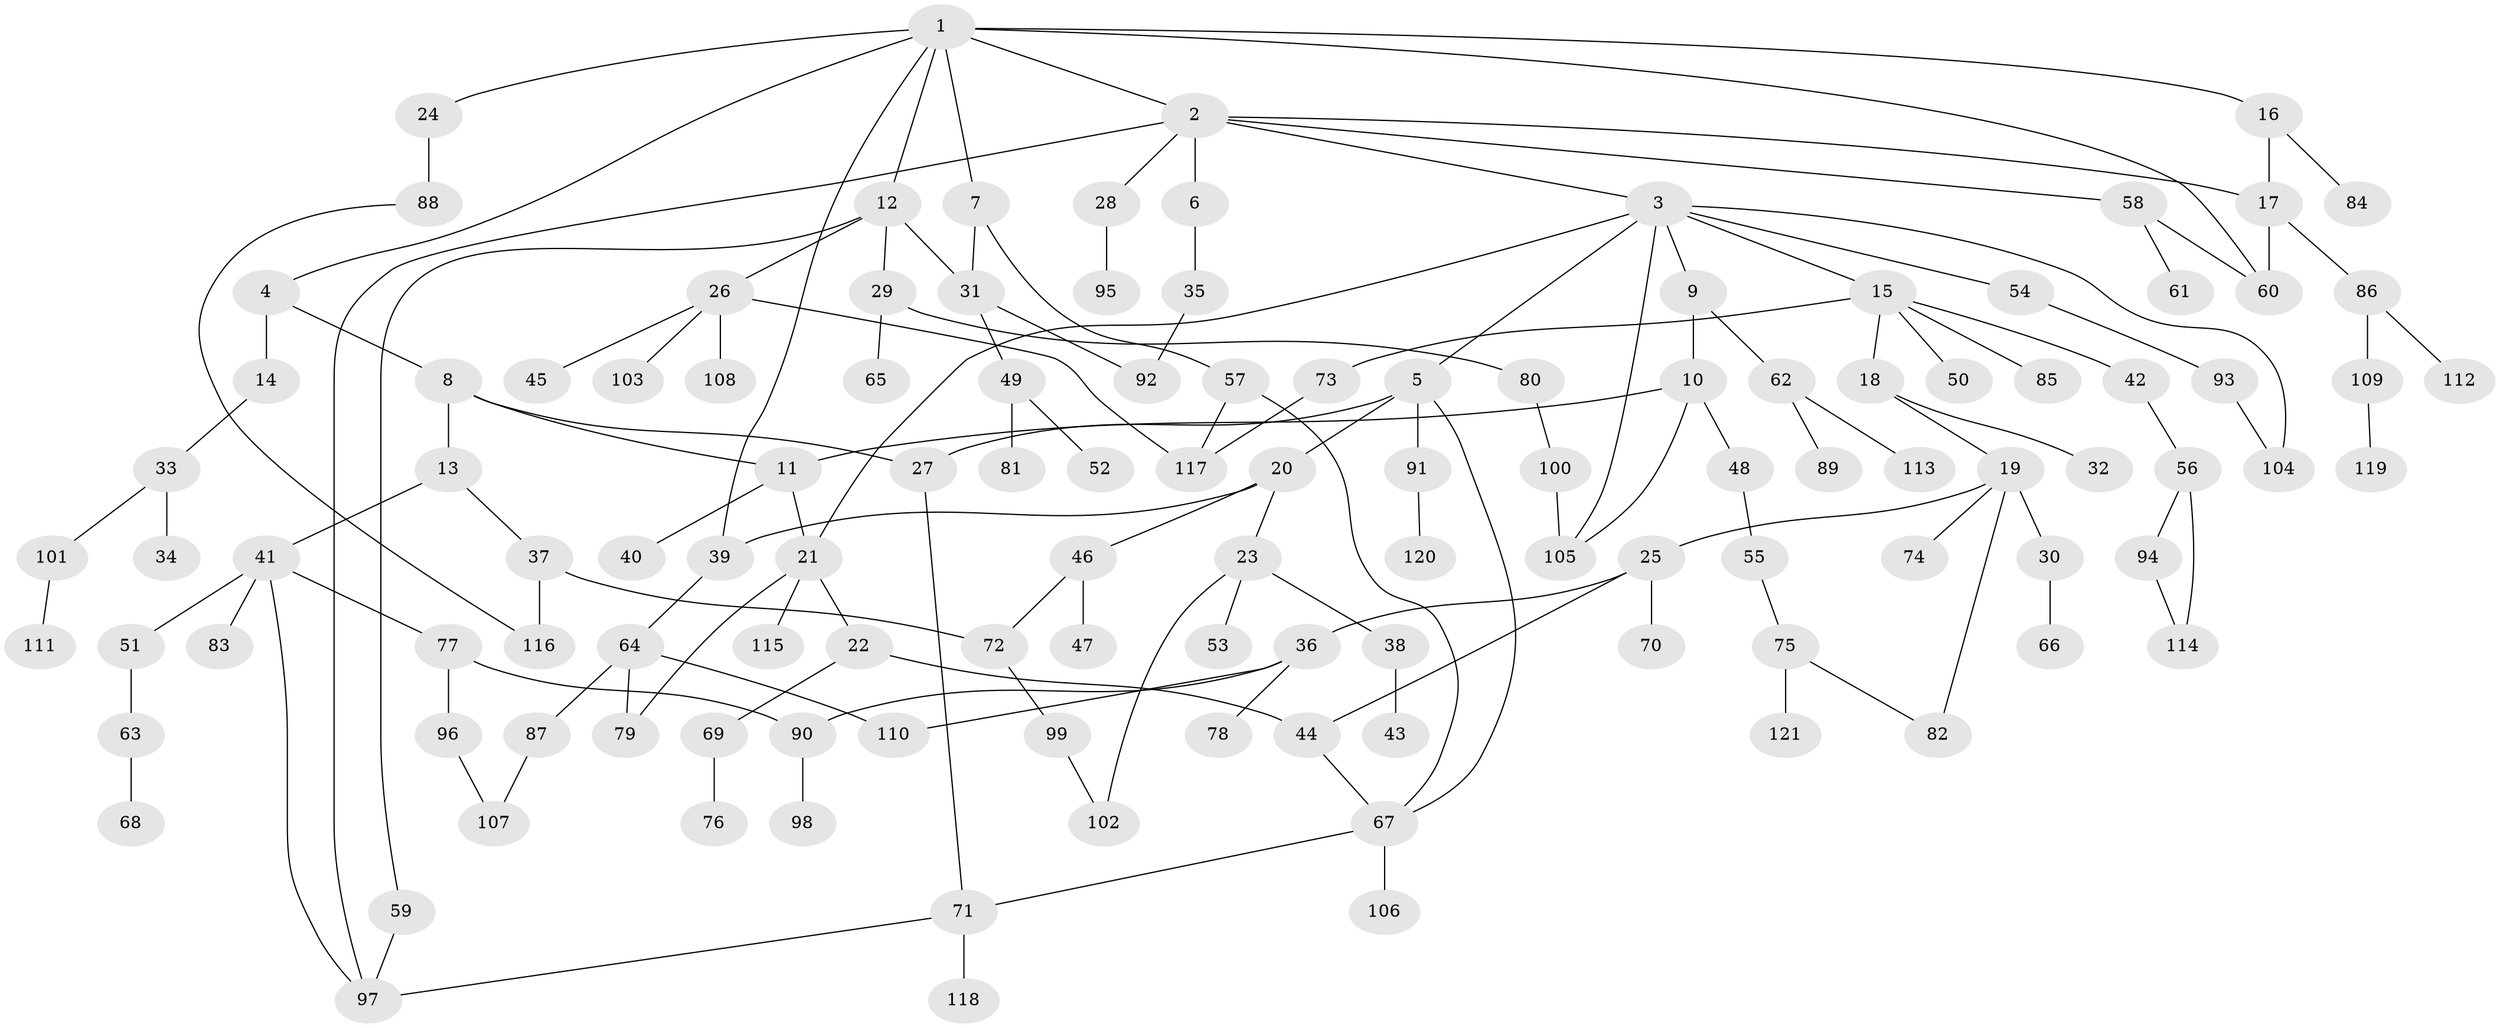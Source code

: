 // coarse degree distribution, {9: 0.012658227848101266, 13: 0.012658227848101266, 5: 0.0759493670886076, 6: 0.05063291139240506, 2: 0.379746835443038, 3: 0.12658227848101267, 4: 0.0379746835443038, 7: 0.02531645569620253, 1: 0.27848101265822783}
// Generated by graph-tools (version 1.1) at 2025/23/03/03/25 07:23:31]
// undirected, 121 vertices, 150 edges
graph export_dot {
graph [start="1"]
  node [color=gray90,style=filled];
  1;
  2;
  3;
  4;
  5;
  6;
  7;
  8;
  9;
  10;
  11;
  12;
  13;
  14;
  15;
  16;
  17;
  18;
  19;
  20;
  21;
  22;
  23;
  24;
  25;
  26;
  27;
  28;
  29;
  30;
  31;
  32;
  33;
  34;
  35;
  36;
  37;
  38;
  39;
  40;
  41;
  42;
  43;
  44;
  45;
  46;
  47;
  48;
  49;
  50;
  51;
  52;
  53;
  54;
  55;
  56;
  57;
  58;
  59;
  60;
  61;
  62;
  63;
  64;
  65;
  66;
  67;
  68;
  69;
  70;
  71;
  72;
  73;
  74;
  75;
  76;
  77;
  78;
  79;
  80;
  81;
  82;
  83;
  84;
  85;
  86;
  87;
  88;
  89;
  90;
  91;
  92;
  93;
  94;
  95;
  96;
  97;
  98;
  99;
  100;
  101;
  102;
  103;
  104;
  105;
  106;
  107;
  108;
  109;
  110;
  111;
  112;
  113;
  114;
  115;
  116;
  117;
  118;
  119;
  120;
  121;
  1 -- 2;
  1 -- 4;
  1 -- 7;
  1 -- 12;
  1 -- 16;
  1 -- 24;
  1 -- 39;
  1 -- 60;
  2 -- 3;
  2 -- 6;
  2 -- 28;
  2 -- 58;
  2 -- 97;
  2 -- 17;
  3 -- 5;
  3 -- 9;
  3 -- 15;
  3 -- 21;
  3 -- 54;
  3 -- 104;
  3 -- 105;
  4 -- 8;
  4 -- 14;
  5 -- 20;
  5 -- 67;
  5 -- 91;
  5 -- 27;
  6 -- 35;
  7 -- 31;
  7 -- 57;
  8 -- 11;
  8 -- 13;
  8 -- 27;
  9 -- 10;
  9 -- 62;
  10 -- 48;
  10 -- 11;
  10 -- 105;
  11 -- 40;
  11 -- 21;
  12 -- 26;
  12 -- 29;
  12 -- 59;
  12 -- 31;
  13 -- 37;
  13 -- 41;
  14 -- 33;
  15 -- 18;
  15 -- 42;
  15 -- 50;
  15 -- 73;
  15 -- 85;
  16 -- 17;
  16 -- 84;
  17 -- 86;
  17 -- 60;
  18 -- 19;
  18 -- 32;
  19 -- 25;
  19 -- 30;
  19 -- 74;
  19 -- 82;
  20 -- 23;
  20 -- 46;
  20 -- 39;
  21 -- 22;
  21 -- 79;
  21 -- 115;
  22 -- 69;
  22 -- 44;
  23 -- 38;
  23 -- 53;
  23 -- 102;
  24 -- 88;
  25 -- 36;
  25 -- 44;
  25 -- 70;
  26 -- 45;
  26 -- 103;
  26 -- 108;
  26 -- 117;
  27 -- 71;
  28 -- 95;
  29 -- 65;
  29 -- 80;
  30 -- 66;
  31 -- 49;
  31 -- 92;
  33 -- 34;
  33 -- 101;
  35 -- 92;
  36 -- 78;
  36 -- 110;
  36 -- 90;
  37 -- 72;
  37 -- 116;
  38 -- 43;
  39 -- 64;
  41 -- 51;
  41 -- 77;
  41 -- 83;
  41 -- 97;
  42 -- 56;
  44 -- 67;
  46 -- 47;
  46 -- 72;
  48 -- 55;
  49 -- 52;
  49 -- 81;
  51 -- 63;
  54 -- 93;
  55 -- 75;
  56 -- 94;
  56 -- 114;
  57 -- 67;
  57 -- 117;
  58 -- 60;
  58 -- 61;
  59 -- 97;
  62 -- 89;
  62 -- 113;
  63 -- 68;
  64 -- 87;
  64 -- 110;
  64 -- 79;
  67 -- 106;
  67 -- 71;
  69 -- 76;
  71 -- 118;
  71 -- 97;
  72 -- 99;
  73 -- 117;
  75 -- 82;
  75 -- 121;
  77 -- 90;
  77 -- 96;
  80 -- 100;
  86 -- 109;
  86 -- 112;
  87 -- 107;
  88 -- 116;
  90 -- 98;
  91 -- 120;
  93 -- 104;
  94 -- 114;
  96 -- 107;
  99 -- 102;
  100 -- 105;
  101 -- 111;
  109 -- 119;
}
